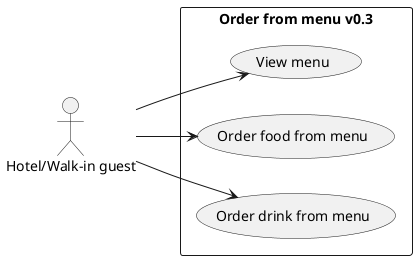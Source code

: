 @startuml

left to right direction

actor "Hotel/Walk-in guest" as Guest

rectangle "Order from menu v0.3" {
    Guest --> (View menu)
    Guest --> (Order food from menu)
    Guest --> (Order drink from menu)
}

@enduml